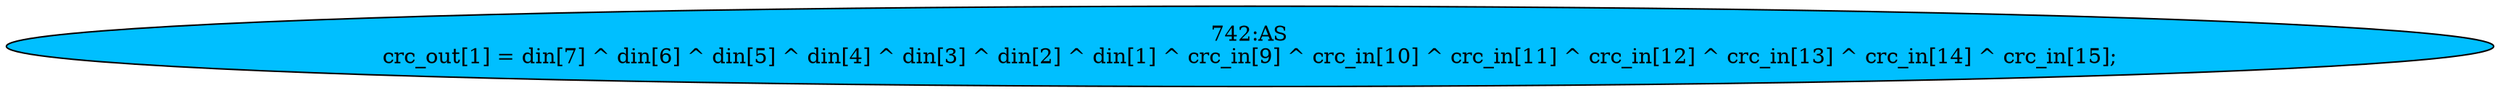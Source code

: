 strict digraph "" {
	node [label="\N"];
	"742:AS"	 [ast="<pyverilog.vparser.ast.Assign object at 0x7f0647e4b290>",
		def_var="['crc_out']",
		fillcolor=deepskyblue,
		label="742:AS
crc_out[1] = din[7] ^ din[6] ^ din[5] ^ din[4] ^ din[3] ^ din[2] ^ din[1] ^ crc_in[9] ^ crc_in[10] ^ crc_in[11] ^ crc_in[\
12] ^ crc_in[13] ^ crc_in[14] ^ crc_in[15];",
		statements="[]",
		style=filled,
		typ=Assign,
		use_var="['din', 'din', 'din', 'din', 'din', 'din', 'din', 'crc_in', 'crc_in', 'crc_in', 'crc_in', 'crc_in', 'crc_in', 'crc_in']"];
}
